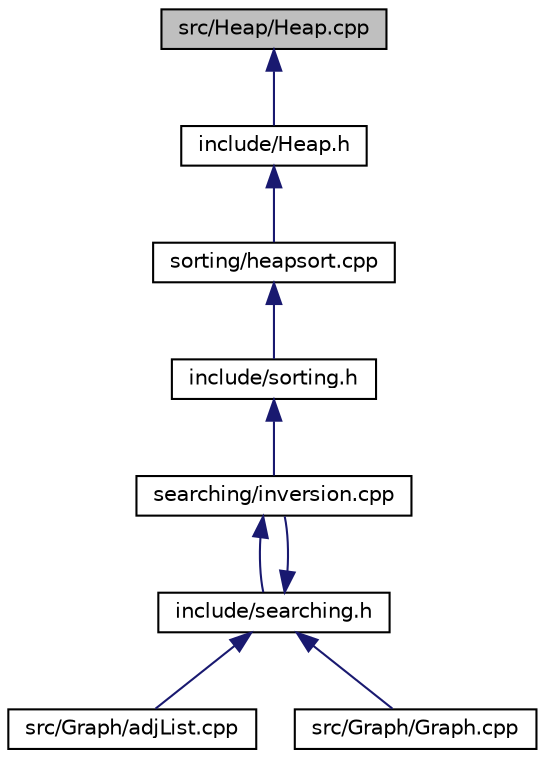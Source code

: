 digraph "src/Heap/Heap.cpp"
{
  edge [fontname="Helvetica",fontsize="10",labelfontname="Helvetica",labelfontsize="10"];
  node [fontname="Helvetica",fontsize="10",shape=record];
  Node1 [label="src/Heap/Heap.cpp",height=0.2,width=0.4,color="black", fillcolor="grey75", style="filled", fontcolor="black"];
  Node1 -> Node2 [dir="back",color="midnightblue",fontsize="10",style="solid",fontname="Helvetica"];
  Node2 [label="include/Heap.h",height=0.2,width=0.4,color="black", fillcolor="white", style="filled",URL="$_heap_8h.html"];
  Node2 -> Node3 [dir="back",color="midnightblue",fontsize="10",style="solid",fontname="Helvetica"];
  Node3 [label="sorting/heapsort.cpp",height=0.2,width=0.4,color="black", fillcolor="white", style="filled",URL="$heapsort_8cpp.html"];
  Node3 -> Node4 [dir="back",color="midnightblue",fontsize="10",style="solid",fontname="Helvetica"];
  Node4 [label="include/sorting.h",height=0.2,width=0.4,color="black", fillcolor="white", style="filled",URL="$sorting_8h.html"];
  Node4 -> Node5 [dir="back",color="midnightblue",fontsize="10",style="solid",fontname="Helvetica"];
  Node5 [label="searching/inversion.cpp",height=0.2,width=0.4,color="black", fillcolor="white", style="filled",URL="$inversion_8cpp.html"];
  Node5 -> Node6 [dir="back",color="midnightblue",fontsize="10",style="solid",fontname="Helvetica"];
  Node6 [label="include/searching.h",height=0.2,width=0.4,color="black", fillcolor="white", style="filled",URL="$searching_8h.html"];
  Node6 -> Node5 [dir="back",color="midnightblue",fontsize="10",style="solid",fontname="Helvetica"];
  Node6 -> Node7 [dir="back",color="midnightblue",fontsize="10",style="solid",fontname="Helvetica"];
  Node7 [label="src/Graph/adjList.cpp",height=0.2,width=0.4,color="black", fillcolor="white", style="filled",URL="$adj_list_8cpp.html"];
  Node6 -> Node8 [dir="back",color="midnightblue",fontsize="10",style="solid",fontname="Helvetica"];
  Node8 [label="src/Graph/Graph.cpp",height=0.2,width=0.4,color="black", fillcolor="white", style="filled",URL="$_graph_8cpp.html"];
}

